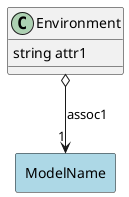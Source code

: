 @startuml

class "Environment" as Model {
 string attr1

 
}

rectangle "ModelName" as ModelName #lightblue {
}

Model o--> "1" ModelName : assoc1





@enduml
